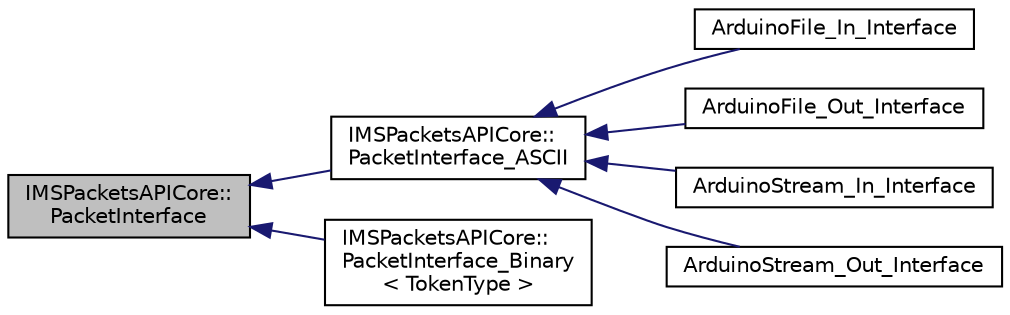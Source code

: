 digraph "IMSPacketsAPICore::PacketInterface"
{
 // LATEX_PDF_SIZE
  edge [fontname="Helvetica",fontsize="10",labelfontname="Helvetica",labelfontsize="10"];
  node [fontname="Helvetica",fontsize="10",shape=record];
  rankdir="LR";
  Node1 [label="IMSPacketsAPICore::\lPacketInterface",height=0.2,width=0.4,color="black", fillcolor="grey75", style="filled", fontcolor="black",tooltip="An Abstraction of the serial interface connecting two api nodes."];
  Node1 -> Node2 [dir="back",color="midnightblue",fontsize="10",style="solid",fontname="Helvetica"];
  Node2 [label="IMSPacketsAPICore::\lPacketInterface_ASCII",height=0.2,width=0.4,color="black", fillcolor="white", style="filled",URL="$class_i_m_s_packets_a_p_i_core_1_1_packet_interface___a_s_c_i_i.html",tooltip="API Node ASCII Interface for HDR_Packets."];
  Node2 -> Node3 [dir="back",color="midnightblue",fontsize="10",style="solid",fontname="Helvetica"];
  Node3 [label="ArduinoFile_In_Interface",height=0.2,width=0.4,color="black", fillcolor="white", style="filled",URL="$class_arduino_file___in___interface.html",tooltip=" "];
  Node2 -> Node4 [dir="back",color="midnightblue",fontsize="10",style="solid",fontname="Helvetica"];
  Node4 [label="ArduinoFile_Out_Interface",height=0.2,width=0.4,color="black", fillcolor="white", style="filled",URL="$class_arduino_file___out___interface.html",tooltip=" "];
  Node2 -> Node5 [dir="back",color="midnightblue",fontsize="10",style="solid",fontname="Helvetica"];
  Node5 [label="ArduinoStream_In_Interface",height=0.2,width=0.4,color="black", fillcolor="white", style="filled",URL="$class_arduino_stream___in___interface.html",tooltip=" "];
  Node2 -> Node6 [dir="back",color="midnightblue",fontsize="10",style="solid",fontname="Helvetica"];
  Node6 [label="ArduinoStream_Out_Interface",height=0.2,width=0.4,color="black", fillcolor="white", style="filled",URL="$class_arduino_stream___out___interface.html",tooltip=" "];
  Node1 -> Node7 [dir="back",color="midnightblue",fontsize="10",style="solid",fontname="Helvetica"];
  Node7 [label="IMSPacketsAPICore::\lPacketInterface_Binary\l\< TokenType \>",height=0.2,width=0.4,color="black", fillcolor="white", style="filled",URL="$class_i_m_s_packets_a_p_i_core_1_1_packet_interface___binary.html",tooltip="API Node Binary Interface for HDR_Packets."];
}
